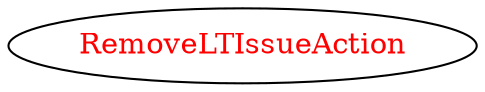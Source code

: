 digraph dependencyGraph {
 concentrate=true;
 ranksep="2.0";
 rankdir="LR"; 
 splines="ortho";
"RemoveLTIssueAction" [fontcolor="red"];
}